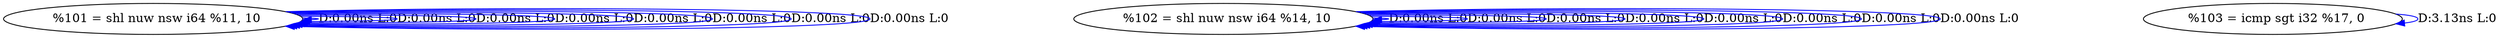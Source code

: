 digraph {
Node0x3494f80[label="  %101 = shl nuw nsw i64 %11, 10"];
Node0x3494f80 -> Node0x3494f80[label="D:0.00ns L:0",color=blue];
Node0x3494f80 -> Node0x3494f80[label="D:0.00ns L:0",color=blue];
Node0x3494f80 -> Node0x3494f80[label="D:0.00ns L:0",color=blue];
Node0x3494f80 -> Node0x3494f80[label="D:0.00ns L:0",color=blue];
Node0x3494f80 -> Node0x3494f80[label="D:0.00ns L:0",color=blue];
Node0x3494f80 -> Node0x3494f80[label="D:0.00ns L:0",color=blue];
Node0x3494f80 -> Node0x3494f80[label="D:0.00ns L:0",color=blue];
Node0x3494f80 -> Node0x3494f80[label="D:0.00ns L:0",color=blue];
Node0x3495060[label="  %102 = shl nuw nsw i64 %14, 10"];
Node0x3495060 -> Node0x3495060[label="D:0.00ns L:0",color=blue];
Node0x3495060 -> Node0x3495060[label="D:0.00ns L:0",color=blue];
Node0x3495060 -> Node0x3495060[label="D:0.00ns L:0",color=blue];
Node0x3495060 -> Node0x3495060[label="D:0.00ns L:0",color=blue];
Node0x3495060 -> Node0x3495060[label="D:0.00ns L:0",color=blue];
Node0x3495060 -> Node0x3495060[label="D:0.00ns L:0",color=blue];
Node0x3495060 -> Node0x3495060[label="D:0.00ns L:0",color=blue];
Node0x3495060 -> Node0x3495060[label="D:0.00ns L:0",color=blue];
Node0x3495140[label="  %103 = icmp sgt i32 %17, 0"];
Node0x3495140 -> Node0x3495140[label="D:3.13ns L:0",color=blue];
}
